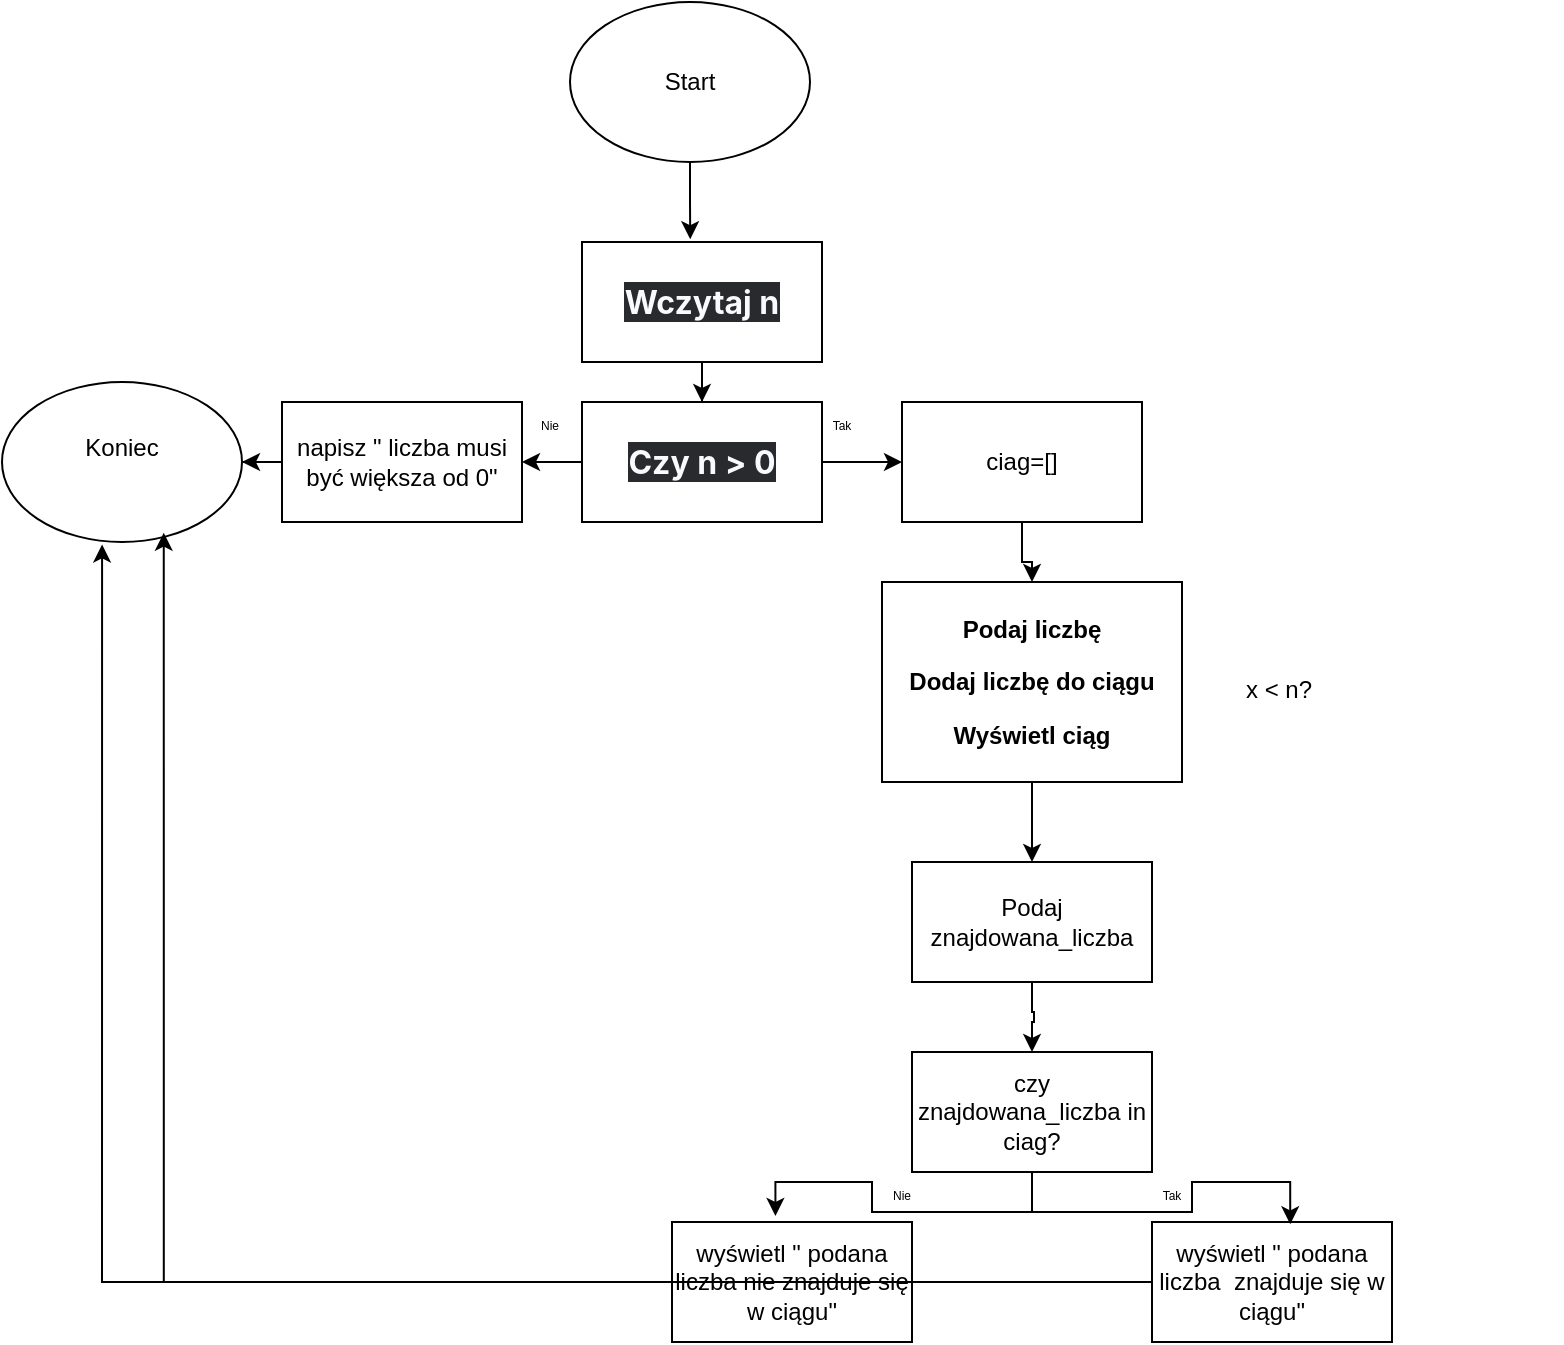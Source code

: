 <mxfile version="26.1.0">
  <diagram name="Strona-1" id="KtNOUa7axjSKNUjDW1uX">
    <mxGraphModel dx="1160" dy="628" grid="1" gridSize="10" guides="1" tooltips="1" connect="1" arrows="1" fold="1" page="1" pageScale="1" pageWidth="827" pageHeight="1169" math="0" shadow="0">
      <root>
        <mxCell id="0" />
        <mxCell id="1" parent="0" />
        <mxCell id="LP7u-XgDoCvqe3UkHR-a-1" value="Start" style="ellipse;whiteSpace=wrap;html=1;" vertex="1" parent="1">
          <mxGeometry x="354" width="120" height="80" as="geometry" />
        </mxCell>
        <mxCell id="LP7u-XgDoCvqe3UkHR-a-12" style="edgeStyle=orthogonalEdgeStyle;rounded=0;orthogonalLoop=1;jettySize=auto;html=1;entryX=0.5;entryY=0;entryDx=0;entryDy=0;" edge="1" parent="1" source="LP7u-XgDoCvqe3UkHR-a-2" target="LP7u-XgDoCvqe3UkHR-a-6">
          <mxGeometry relative="1" as="geometry" />
        </mxCell>
        <mxCell id="LP7u-XgDoCvqe3UkHR-a-2" value="&lt;strong style=&quot;color: rgb(248, 250, 255); font-family: Inter, system-ui, -apple-system, BlinkMacSystemFont, &amp;quot;Segoe UI&amp;quot;, Roboto, &amp;quot;Noto Sans&amp;quot;, Ubuntu, Cantarell, &amp;quot;Helvetica Neue&amp;quot;, Oxygen, &amp;quot;Open Sans&amp;quot;, sans-serif; font-size: 16.002px; text-align: left; background-color: rgb(41, 42, 45);&quot;&gt;Wczytaj n&lt;/strong&gt;" style="rounded=0;whiteSpace=wrap;html=1;" vertex="1" parent="1">
          <mxGeometry x="360" y="120" width="120" height="60" as="geometry" />
        </mxCell>
        <mxCell id="LP7u-XgDoCvqe3UkHR-a-5" style="edgeStyle=orthogonalEdgeStyle;rounded=0;orthogonalLoop=1;jettySize=auto;html=1;entryX=0.451;entryY=-0.023;entryDx=0;entryDy=0;entryPerimeter=0;" edge="1" parent="1" source="LP7u-XgDoCvqe3UkHR-a-1" target="LP7u-XgDoCvqe3UkHR-a-2">
          <mxGeometry relative="1" as="geometry" />
        </mxCell>
        <mxCell id="LP7u-XgDoCvqe3UkHR-a-8" style="edgeStyle=orthogonalEdgeStyle;rounded=0;orthogonalLoop=1;jettySize=auto;html=1;entryX=1;entryY=0.5;entryDx=0;entryDy=0;" edge="1" parent="1" source="LP7u-XgDoCvqe3UkHR-a-6" target="LP7u-XgDoCvqe3UkHR-a-7">
          <mxGeometry relative="1" as="geometry" />
        </mxCell>
        <mxCell id="LP7u-XgDoCvqe3UkHR-a-17" style="edgeStyle=orthogonalEdgeStyle;rounded=0;orthogonalLoop=1;jettySize=auto;html=1;entryX=0;entryY=0.5;entryDx=0;entryDy=0;" edge="1" parent="1" source="LP7u-XgDoCvqe3UkHR-a-6" target="LP7u-XgDoCvqe3UkHR-a-16">
          <mxGeometry relative="1" as="geometry" />
        </mxCell>
        <mxCell id="LP7u-XgDoCvqe3UkHR-a-6" value="&lt;strong style=&quot;color: rgb(248, 250, 255); font-family: Inter, system-ui, -apple-system, BlinkMacSystemFont, &amp;quot;Segoe UI&amp;quot;, Roboto, &amp;quot;Noto Sans&amp;quot;, Ubuntu, Cantarell, &amp;quot;Helvetica Neue&amp;quot;, Oxygen, &amp;quot;Open Sans&amp;quot;, sans-serif; font-size: 16.002px; text-align: left; background-color: rgb(41, 42, 45);&quot;&gt;Czy n &amp;gt; 0&lt;/strong&gt;" style="rounded=0;whiteSpace=wrap;html=1;" vertex="1" parent="1">
          <mxGeometry x="360" y="200" width="120" height="60" as="geometry" />
        </mxCell>
        <mxCell id="LP7u-XgDoCvqe3UkHR-a-14" style="edgeStyle=orthogonalEdgeStyle;rounded=0;orthogonalLoop=1;jettySize=auto;html=1;entryX=1;entryY=0.5;entryDx=0;entryDy=0;" edge="1" parent="1" source="LP7u-XgDoCvqe3UkHR-a-7" target="LP7u-XgDoCvqe3UkHR-a-13">
          <mxGeometry relative="1" as="geometry" />
        </mxCell>
        <mxCell id="LP7u-XgDoCvqe3UkHR-a-7" value="napisz &quot; liczba musi być większa od 0&quot;" style="rounded=0;whiteSpace=wrap;html=1;" vertex="1" parent="1">
          <mxGeometry x="210" y="200" width="120" height="60" as="geometry" />
        </mxCell>
        <mxCell id="LP7u-XgDoCvqe3UkHR-a-9" value="&lt;h1 style=&quot;margin-top: 0px;&quot;&gt;&lt;br&gt;&lt;/h1&gt;" style="text;html=1;whiteSpace=wrap;overflow=hidden;rounded=0;" vertex="1" parent="1">
          <mxGeometry x="340" y="210" width="20" height="50" as="geometry" />
        </mxCell>
        <mxCell id="LP7u-XgDoCvqe3UkHR-a-11" value="&lt;font style=&quot;font-size: 6px;&quot;&gt;Nie&lt;/font&gt;" style="text;html=1;align=center;verticalAlign=middle;whiteSpace=wrap;rounded=0;" vertex="1" parent="1">
          <mxGeometry x="334" y="200" width="20" height="20" as="geometry" />
        </mxCell>
        <mxCell id="LP7u-XgDoCvqe3UkHR-a-13" value="Koniec&lt;div&gt;&lt;br&gt;&lt;/div&gt;" style="ellipse;whiteSpace=wrap;html=1;" vertex="1" parent="1">
          <mxGeometry x="70" y="190" width="120" height="80" as="geometry" />
        </mxCell>
        <mxCell id="LP7u-XgDoCvqe3UkHR-a-15" value="&lt;span style=&quot;font-size: 6px;&quot;&gt;Tak&lt;/span&gt;" style="text;html=1;align=center;verticalAlign=middle;whiteSpace=wrap;rounded=0;" vertex="1" parent="1">
          <mxGeometry x="480" y="200" width="20" height="20" as="geometry" />
        </mxCell>
        <mxCell id="LP7u-XgDoCvqe3UkHR-a-32" style="edgeStyle=orthogonalEdgeStyle;rounded=0;orthogonalLoop=1;jettySize=auto;html=1;entryX=0.5;entryY=0;entryDx=0;entryDy=0;" edge="1" parent="1" source="LP7u-XgDoCvqe3UkHR-a-16" target="LP7u-XgDoCvqe3UkHR-a-18">
          <mxGeometry relative="1" as="geometry" />
        </mxCell>
        <mxCell id="LP7u-XgDoCvqe3UkHR-a-16" value="ciag=[]" style="rounded=0;whiteSpace=wrap;html=1;" vertex="1" parent="1">
          <mxGeometry x="520" y="200" width="120" height="60" as="geometry" />
        </mxCell>
        <mxCell id="LP7u-XgDoCvqe3UkHR-a-34" style="edgeStyle=orthogonalEdgeStyle;rounded=0;orthogonalLoop=1;jettySize=auto;html=1;entryX=0.5;entryY=0;entryDx=0;entryDy=0;" edge="1" parent="1" source="LP7u-XgDoCvqe3UkHR-a-18" target="LP7u-XgDoCvqe3UkHR-a-33">
          <mxGeometry relative="1" as="geometry" />
        </mxCell>
        <mxCell id="LP7u-XgDoCvqe3UkHR-a-18" value="&lt;p data-pm-slice=&quot;1 1 [&amp;quot;ordered_list&amp;quot;,{&amp;quot;spread&amp;quot;:false,&amp;quot;startingNumber&amp;quot;:1,&amp;quot;start&amp;quot;:40,&amp;quot;end&amp;quot;:608},&amp;quot;regular_list_item&amp;quot;,{&amp;quot;start&amp;quot;:258,&amp;quot;end&amp;quot;:364}]&quot;&gt;&lt;b&gt;&lt;br&gt;&lt;/b&gt;&lt;/p&gt;&lt;p data-pm-slice=&quot;1 1 [&amp;quot;ordered_list&amp;quot;,{&amp;quot;spread&amp;quot;:false,&amp;quot;startingNumber&amp;quot;:1,&amp;quot;start&amp;quot;:40,&amp;quot;end&amp;quot;:608},&amp;quot;regular_list_item&amp;quot;,{&amp;quot;start&amp;quot;:258,&amp;quot;end&amp;quot;:364}]&quot;&gt;&lt;b&gt;Podaj liczbę&lt;/b&gt;&lt;/p&gt;&lt;p data-pm-slice=&quot;1 1 [&amp;quot;ordered_list&amp;quot;,{&amp;quot;spread&amp;quot;:false,&amp;quot;startingNumber&amp;quot;:1,&amp;quot;start&amp;quot;:40,&amp;quot;end&amp;quot;:608},&amp;quot;regular_list_item&amp;quot;,{&amp;quot;start&amp;quot;:258,&amp;quot;end&amp;quot;:364}]&quot;&gt;&lt;b&gt;Dodaj liczbę do ciągu&lt;/b&gt;&lt;/p&gt;&lt;p data-pm-slice=&quot;1 1 [&amp;quot;ordered_list&amp;quot;,{&amp;quot;spread&amp;quot;:false,&amp;quot;startingNumber&amp;quot;:1,&amp;quot;start&amp;quot;:40,&amp;quot;end&amp;quot;:608},&amp;quot;regular_list_item&amp;quot;,{&amp;quot;start&amp;quot;:258,&amp;quot;end&amp;quot;:364}]&quot;&gt;&lt;b&gt;Wyświetl ciąg&lt;/b&gt;&lt;/p&gt;&lt;p data-pm-slice=&quot;1 1 [&amp;quot;ordered_list&amp;quot;,{&amp;quot;spread&amp;quot;:false,&amp;quot;startingNumber&amp;quot;:1,&amp;quot;start&amp;quot;:40,&amp;quot;end&amp;quot;:608},&amp;quot;regular_list_item&amp;quot;,{&amp;quot;start&amp;quot;:258,&amp;quot;end&amp;quot;:364}]&quot;&gt;&lt;b&gt;&lt;br&gt;&lt;/b&gt;&lt;/p&gt;" style="rounded=0;whiteSpace=wrap;html=1;" vertex="1" parent="1">
          <mxGeometry x="510" y="290" width="150" height="100" as="geometry" />
        </mxCell>
        <mxCell id="LP7u-XgDoCvqe3UkHR-a-27" value="x &lt; n?" style="text;whiteSpace=wrap;" vertex="1" parent="1">
          <mxGeometry x="690" y="330" width="160" height="40" as="geometry" />
        </mxCell>
        <mxCell id="LP7u-XgDoCvqe3UkHR-a-30" style="edgeStyle=orthogonalEdgeStyle;rounded=0;orthogonalLoop=1;jettySize=auto;html=1;exitX=0.5;exitY=1;exitDx=0;exitDy=0;" edge="1" parent="1" source="LP7u-XgDoCvqe3UkHR-a-18" target="LP7u-XgDoCvqe3UkHR-a-18">
          <mxGeometry relative="1" as="geometry" />
        </mxCell>
        <mxCell id="LP7u-XgDoCvqe3UkHR-a-36" style="edgeStyle=orthogonalEdgeStyle;rounded=0;orthogonalLoop=1;jettySize=auto;html=1;entryX=0.5;entryY=0;entryDx=0;entryDy=0;" edge="1" parent="1" source="LP7u-XgDoCvqe3UkHR-a-33" target="LP7u-XgDoCvqe3UkHR-a-35">
          <mxGeometry relative="1" as="geometry">
            <mxPoint x="585" y="520" as="targetPoint" />
            <Array as="points">
              <mxPoint x="585" y="505" />
              <mxPoint x="586" y="505" />
              <mxPoint x="586" y="510" />
              <mxPoint x="585" y="510" />
            </Array>
          </mxGeometry>
        </mxCell>
        <mxCell id="LP7u-XgDoCvqe3UkHR-a-33" value="Podaj znajdowana_liczba" style="rounded=0;whiteSpace=wrap;html=1;" vertex="1" parent="1">
          <mxGeometry x="525" y="430" width="120" height="60" as="geometry" />
        </mxCell>
        <mxCell id="LP7u-XgDoCvqe3UkHR-a-35" value="czy znajdowana_liczba in ciag?" style="rounded=0;whiteSpace=wrap;html=1;" vertex="1" parent="1">
          <mxGeometry x="525" y="525" width="120" height="60" as="geometry" />
        </mxCell>
        <mxCell id="LP7u-XgDoCvqe3UkHR-a-38" value="wyświetl &quot; podana liczba nie znajduje się w ciągu&quot;" style="rounded=0;whiteSpace=wrap;html=1;" vertex="1" parent="1">
          <mxGeometry x="405" y="610" width="120" height="60" as="geometry" />
        </mxCell>
        <mxCell id="LP7u-XgDoCvqe3UkHR-a-39" value="wyświetl &quot; podana liczba&amp;nbsp; znajduje się w ciągu&quot;" style="rounded=0;whiteSpace=wrap;html=1;" vertex="1" parent="1">
          <mxGeometry x="645" y="610" width="120" height="60" as="geometry" />
        </mxCell>
        <mxCell id="LP7u-XgDoCvqe3UkHR-a-40" style="edgeStyle=orthogonalEdgeStyle;rounded=0;orthogonalLoop=1;jettySize=auto;html=1;entryX=0.431;entryY=-0.05;entryDx=0;entryDy=0;entryPerimeter=0;" edge="1" parent="1" source="LP7u-XgDoCvqe3UkHR-a-35" target="LP7u-XgDoCvqe3UkHR-a-38">
          <mxGeometry relative="1" as="geometry" />
        </mxCell>
        <mxCell id="LP7u-XgDoCvqe3UkHR-a-41" style="edgeStyle=orthogonalEdgeStyle;rounded=0;orthogonalLoop=1;jettySize=auto;html=1;entryX=0.576;entryY=0.019;entryDx=0;entryDy=0;entryPerimeter=0;" edge="1" parent="1" source="LP7u-XgDoCvqe3UkHR-a-35" target="LP7u-XgDoCvqe3UkHR-a-39">
          <mxGeometry relative="1" as="geometry" />
        </mxCell>
        <mxCell id="LP7u-XgDoCvqe3UkHR-a-42" value="&lt;span style=&quot;font-size: 6px;&quot;&gt;Tak&lt;/span&gt;" style="text;html=1;align=center;verticalAlign=middle;whiteSpace=wrap;rounded=0;" vertex="1" parent="1">
          <mxGeometry x="645" y="585" width="20" height="20" as="geometry" />
        </mxCell>
        <mxCell id="LP7u-XgDoCvqe3UkHR-a-43" value="&lt;font style=&quot;font-size: 6px;&quot;&gt;Nie&lt;/font&gt;" style="text;html=1;align=center;verticalAlign=middle;whiteSpace=wrap;rounded=0;" vertex="1" parent="1">
          <mxGeometry x="510" y="585" width="20" height="20" as="geometry" />
        </mxCell>
        <mxCell id="LP7u-XgDoCvqe3UkHR-a-44" style="edgeStyle=orthogonalEdgeStyle;rounded=0;orthogonalLoop=1;jettySize=auto;html=1;entryX=0.417;entryY=1.015;entryDx=0;entryDy=0;entryPerimeter=0;" edge="1" parent="1" source="LP7u-XgDoCvqe3UkHR-a-38" target="LP7u-XgDoCvqe3UkHR-a-13">
          <mxGeometry relative="1" as="geometry" />
        </mxCell>
        <mxCell id="LP7u-XgDoCvqe3UkHR-a-45" style="edgeStyle=orthogonalEdgeStyle;rounded=0;orthogonalLoop=1;jettySize=auto;html=1;entryX=0.674;entryY=0.942;entryDx=0;entryDy=0;entryPerimeter=0;" edge="1" parent="1" source="LP7u-XgDoCvqe3UkHR-a-39" target="LP7u-XgDoCvqe3UkHR-a-13">
          <mxGeometry relative="1" as="geometry" />
        </mxCell>
      </root>
    </mxGraphModel>
  </diagram>
</mxfile>
